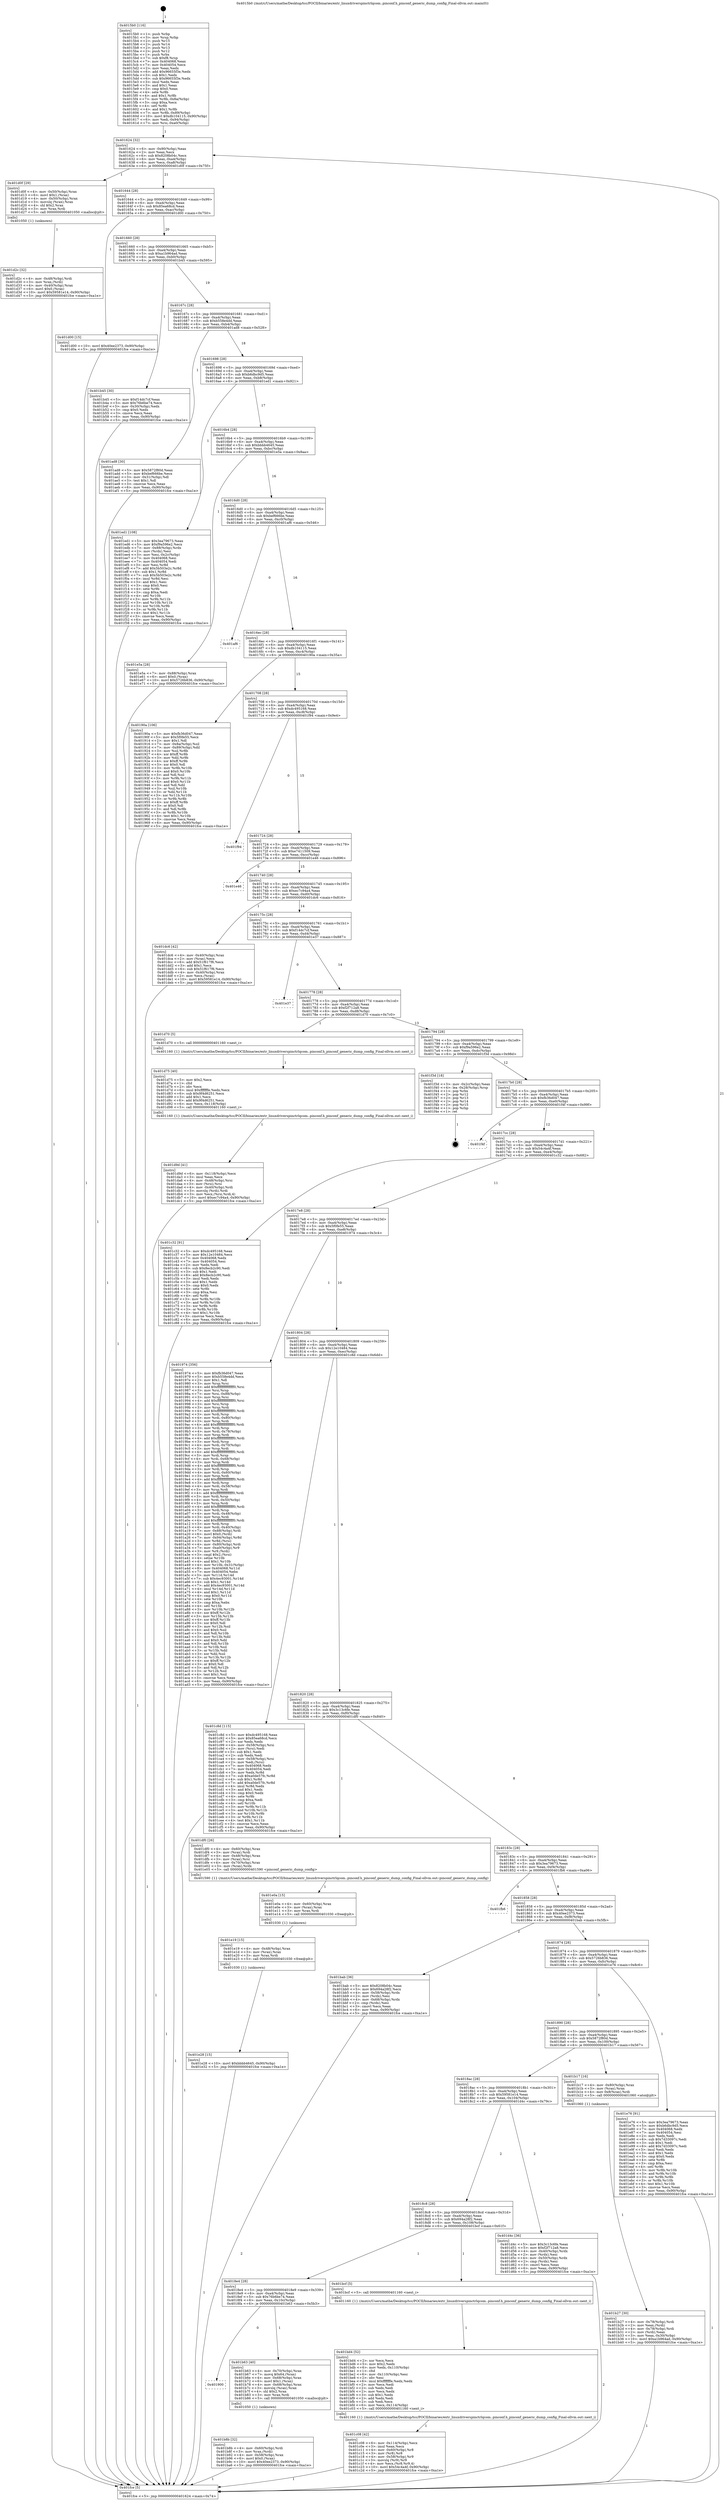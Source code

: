 digraph "0x4015b0" {
  label = "0x4015b0 (/mnt/c/Users/mathe/Desktop/tcc/POCII/binaries/extr_linuxdriverspinctrlqcom..pinconf.h_pinconf_generic_dump_config_Final-ollvm.out::main(0))"
  labelloc = "t"
  node[shape=record]

  Entry [label="",width=0.3,height=0.3,shape=circle,fillcolor=black,style=filled]
  "0x401624" [label="{
     0x401624 [32]\l
     | [instrs]\l
     &nbsp;&nbsp;0x401624 \<+6\>: mov -0x90(%rbp),%eax\l
     &nbsp;&nbsp;0x40162a \<+2\>: mov %eax,%ecx\l
     &nbsp;&nbsp;0x40162c \<+6\>: sub $0x8208b04c,%ecx\l
     &nbsp;&nbsp;0x401632 \<+6\>: mov %eax,-0xa4(%rbp)\l
     &nbsp;&nbsp;0x401638 \<+6\>: mov %ecx,-0xa8(%rbp)\l
     &nbsp;&nbsp;0x40163e \<+6\>: je 0000000000401d0f \<main+0x75f\>\l
  }"]
  "0x401d0f" [label="{
     0x401d0f [29]\l
     | [instrs]\l
     &nbsp;&nbsp;0x401d0f \<+4\>: mov -0x50(%rbp),%rax\l
     &nbsp;&nbsp;0x401d13 \<+6\>: movl $0x1,(%rax)\l
     &nbsp;&nbsp;0x401d19 \<+4\>: mov -0x50(%rbp),%rax\l
     &nbsp;&nbsp;0x401d1d \<+3\>: movslq (%rax),%rax\l
     &nbsp;&nbsp;0x401d20 \<+4\>: shl $0x2,%rax\l
     &nbsp;&nbsp;0x401d24 \<+3\>: mov %rax,%rdi\l
     &nbsp;&nbsp;0x401d27 \<+5\>: call 0000000000401050 \<malloc@plt\>\l
     | [calls]\l
     &nbsp;&nbsp;0x401050 \{1\} (unknown)\l
  }"]
  "0x401644" [label="{
     0x401644 [28]\l
     | [instrs]\l
     &nbsp;&nbsp;0x401644 \<+5\>: jmp 0000000000401649 \<main+0x99\>\l
     &nbsp;&nbsp;0x401649 \<+6\>: mov -0xa4(%rbp),%eax\l
     &nbsp;&nbsp;0x40164f \<+5\>: sub $0x85ea68cd,%eax\l
     &nbsp;&nbsp;0x401654 \<+6\>: mov %eax,-0xac(%rbp)\l
     &nbsp;&nbsp;0x40165a \<+6\>: je 0000000000401d00 \<main+0x750\>\l
  }"]
  Exit [label="",width=0.3,height=0.3,shape=circle,fillcolor=black,style=filled,peripheries=2]
  "0x401d00" [label="{
     0x401d00 [15]\l
     | [instrs]\l
     &nbsp;&nbsp;0x401d00 \<+10\>: movl $0x40ee2373,-0x90(%rbp)\l
     &nbsp;&nbsp;0x401d0a \<+5\>: jmp 0000000000401fce \<main+0xa1e\>\l
  }"]
  "0x401660" [label="{
     0x401660 [28]\l
     | [instrs]\l
     &nbsp;&nbsp;0x401660 \<+5\>: jmp 0000000000401665 \<main+0xb5\>\l
     &nbsp;&nbsp;0x401665 \<+6\>: mov -0xa4(%rbp),%eax\l
     &nbsp;&nbsp;0x40166b \<+5\>: sub $0xa1b964ad,%eax\l
     &nbsp;&nbsp;0x401670 \<+6\>: mov %eax,-0xb0(%rbp)\l
     &nbsp;&nbsp;0x401676 \<+6\>: je 0000000000401b45 \<main+0x595\>\l
  }"]
  "0x401e28" [label="{
     0x401e28 [15]\l
     | [instrs]\l
     &nbsp;&nbsp;0x401e28 \<+10\>: movl $0xbbbb4645,-0x90(%rbp)\l
     &nbsp;&nbsp;0x401e32 \<+5\>: jmp 0000000000401fce \<main+0xa1e\>\l
  }"]
  "0x401b45" [label="{
     0x401b45 [30]\l
     | [instrs]\l
     &nbsp;&nbsp;0x401b45 \<+5\>: mov $0xf14dc7cf,%eax\l
     &nbsp;&nbsp;0x401b4a \<+5\>: mov $0x76b6be74,%ecx\l
     &nbsp;&nbsp;0x401b4f \<+3\>: mov -0x30(%rbp),%edx\l
     &nbsp;&nbsp;0x401b52 \<+3\>: cmp $0x0,%edx\l
     &nbsp;&nbsp;0x401b55 \<+3\>: cmove %ecx,%eax\l
     &nbsp;&nbsp;0x401b58 \<+6\>: mov %eax,-0x90(%rbp)\l
     &nbsp;&nbsp;0x401b5e \<+5\>: jmp 0000000000401fce \<main+0xa1e\>\l
  }"]
  "0x40167c" [label="{
     0x40167c [28]\l
     | [instrs]\l
     &nbsp;&nbsp;0x40167c \<+5\>: jmp 0000000000401681 \<main+0xd1\>\l
     &nbsp;&nbsp;0x401681 \<+6\>: mov -0xa4(%rbp),%eax\l
     &nbsp;&nbsp;0x401687 \<+5\>: sub $0xb558e4dd,%eax\l
     &nbsp;&nbsp;0x40168c \<+6\>: mov %eax,-0xb4(%rbp)\l
     &nbsp;&nbsp;0x401692 \<+6\>: je 0000000000401ad8 \<main+0x528\>\l
  }"]
  "0x401e19" [label="{
     0x401e19 [15]\l
     | [instrs]\l
     &nbsp;&nbsp;0x401e19 \<+4\>: mov -0x48(%rbp),%rax\l
     &nbsp;&nbsp;0x401e1d \<+3\>: mov (%rax),%rax\l
     &nbsp;&nbsp;0x401e20 \<+3\>: mov %rax,%rdi\l
     &nbsp;&nbsp;0x401e23 \<+5\>: call 0000000000401030 \<free@plt\>\l
     | [calls]\l
     &nbsp;&nbsp;0x401030 \{1\} (unknown)\l
  }"]
  "0x401ad8" [label="{
     0x401ad8 [30]\l
     | [instrs]\l
     &nbsp;&nbsp;0x401ad8 \<+5\>: mov $0x5872f80d,%eax\l
     &nbsp;&nbsp;0x401add \<+5\>: mov $0xbef666be,%ecx\l
     &nbsp;&nbsp;0x401ae2 \<+3\>: mov -0x31(%rbp),%dl\l
     &nbsp;&nbsp;0x401ae5 \<+3\>: test $0x1,%dl\l
     &nbsp;&nbsp;0x401ae8 \<+3\>: cmovne %ecx,%eax\l
     &nbsp;&nbsp;0x401aeb \<+6\>: mov %eax,-0x90(%rbp)\l
     &nbsp;&nbsp;0x401af1 \<+5\>: jmp 0000000000401fce \<main+0xa1e\>\l
  }"]
  "0x401698" [label="{
     0x401698 [28]\l
     | [instrs]\l
     &nbsp;&nbsp;0x401698 \<+5\>: jmp 000000000040169d \<main+0xed\>\l
     &nbsp;&nbsp;0x40169d \<+6\>: mov -0xa4(%rbp),%eax\l
     &nbsp;&nbsp;0x4016a3 \<+5\>: sub $0xb6dbc9d5,%eax\l
     &nbsp;&nbsp;0x4016a8 \<+6\>: mov %eax,-0xb8(%rbp)\l
     &nbsp;&nbsp;0x4016ae \<+6\>: je 0000000000401ed1 \<main+0x921\>\l
  }"]
  "0x401e0a" [label="{
     0x401e0a [15]\l
     | [instrs]\l
     &nbsp;&nbsp;0x401e0a \<+4\>: mov -0x60(%rbp),%rax\l
     &nbsp;&nbsp;0x401e0e \<+3\>: mov (%rax),%rax\l
     &nbsp;&nbsp;0x401e11 \<+3\>: mov %rax,%rdi\l
     &nbsp;&nbsp;0x401e14 \<+5\>: call 0000000000401030 \<free@plt\>\l
     | [calls]\l
     &nbsp;&nbsp;0x401030 \{1\} (unknown)\l
  }"]
  "0x401ed1" [label="{
     0x401ed1 [108]\l
     | [instrs]\l
     &nbsp;&nbsp;0x401ed1 \<+5\>: mov $0x3ea79673,%eax\l
     &nbsp;&nbsp;0x401ed6 \<+5\>: mov $0xf9a596e2,%ecx\l
     &nbsp;&nbsp;0x401edb \<+7\>: mov -0x88(%rbp),%rdx\l
     &nbsp;&nbsp;0x401ee2 \<+2\>: mov (%rdx),%esi\l
     &nbsp;&nbsp;0x401ee4 \<+3\>: mov %esi,-0x2c(%rbp)\l
     &nbsp;&nbsp;0x401ee7 \<+7\>: mov 0x404068,%esi\l
     &nbsp;&nbsp;0x401eee \<+7\>: mov 0x404054,%edi\l
     &nbsp;&nbsp;0x401ef5 \<+3\>: mov %esi,%r8d\l
     &nbsp;&nbsp;0x401ef8 \<+7\>: add $0x5b503e2c,%r8d\l
     &nbsp;&nbsp;0x401eff \<+4\>: sub $0x1,%r8d\l
     &nbsp;&nbsp;0x401f03 \<+7\>: sub $0x5b503e2c,%r8d\l
     &nbsp;&nbsp;0x401f0a \<+4\>: imul %r8d,%esi\l
     &nbsp;&nbsp;0x401f0e \<+3\>: and $0x1,%esi\l
     &nbsp;&nbsp;0x401f11 \<+3\>: cmp $0x0,%esi\l
     &nbsp;&nbsp;0x401f14 \<+4\>: sete %r9b\l
     &nbsp;&nbsp;0x401f18 \<+3\>: cmp $0xa,%edi\l
     &nbsp;&nbsp;0x401f1b \<+4\>: setl %r10b\l
     &nbsp;&nbsp;0x401f1f \<+3\>: mov %r9b,%r11b\l
     &nbsp;&nbsp;0x401f22 \<+3\>: and %r10b,%r11b\l
     &nbsp;&nbsp;0x401f25 \<+3\>: xor %r10b,%r9b\l
     &nbsp;&nbsp;0x401f28 \<+3\>: or %r9b,%r11b\l
     &nbsp;&nbsp;0x401f2b \<+4\>: test $0x1,%r11b\l
     &nbsp;&nbsp;0x401f2f \<+3\>: cmovne %ecx,%eax\l
     &nbsp;&nbsp;0x401f32 \<+6\>: mov %eax,-0x90(%rbp)\l
     &nbsp;&nbsp;0x401f38 \<+5\>: jmp 0000000000401fce \<main+0xa1e\>\l
  }"]
  "0x4016b4" [label="{
     0x4016b4 [28]\l
     | [instrs]\l
     &nbsp;&nbsp;0x4016b4 \<+5\>: jmp 00000000004016b9 \<main+0x109\>\l
     &nbsp;&nbsp;0x4016b9 \<+6\>: mov -0xa4(%rbp),%eax\l
     &nbsp;&nbsp;0x4016bf \<+5\>: sub $0xbbbb4645,%eax\l
     &nbsp;&nbsp;0x4016c4 \<+6\>: mov %eax,-0xbc(%rbp)\l
     &nbsp;&nbsp;0x4016ca \<+6\>: je 0000000000401e5a \<main+0x8aa\>\l
  }"]
  "0x401d9d" [label="{
     0x401d9d [41]\l
     | [instrs]\l
     &nbsp;&nbsp;0x401d9d \<+6\>: mov -0x118(%rbp),%ecx\l
     &nbsp;&nbsp;0x401da3 \<+3\>: imul %eax,%ecx\l
     &nbsp;&nbsp;0x401da6 \<+4\>: mov -0x48(%rbp),%rsi\l
     &nbsp;&nbsp;0x401daa \<+3\>: mov (%rsi),%rsi\l
     &nbsp;&nbsp;0x401dad \<+4\>: mov -0x40(%rbp),%rdi\l
     &nbsp;&nbsp;0x401db1 \<+3\>: movslq (%rdi),%rdi\l
     &nbsp;&nbsp;0x401db4 \<+3\>: mov %ecx,(%rsi,%rdi,4)\l
     &nbsp;&nbsp;0x401db7 \<+10\>: movl $0xec7c94a4,-0x90(%rbp)\l
     &nbsp;&nbsp;0x401dc1 \<+5\>: jmp 0000000000401fce \<main+0xa1e\>\l
  }"]
  "0x401e5a" [label="{
     0x401e5a [28]\l
     | [instrs]\l
     &nbsp;&nbsp;0x401e5a \<+7\>: mov -0x88(%rbp),%rax\l
     &nbsp;&nbsp;0x401e61 \<+6\>: movl $0x0,(%rax)\l
     &nbsp;&nbsp;0x401e67 \<+10\>: movl $0x5726b836,-0x90(%rbp)\l
     &nbsp;&nbsp;0x401e71 \<+5\>: jmp 0000000000401fce \<main+0xa1e\>\l
  }"]
  "0x4016d0" [label="{
     0x4016d0 [28]\l
     | [instrs]\l
     &nbsp;&nbsp;0x4016d0 \<+5\>: jmp 00000000004016d5 \<main+0x125\>\l
     &nbsp;&nbsp;0x4016d5 \<+6\>: mov -0xa4(%rbp),%eax\l
     &nbsp;&nbsp;0x4016db \<+5\>: sub $0xbef666be,%eax\l
     &nbsp;&nbsp;0x4016e0 \<+6\>: mov %eax,-0xc0(%rbp)\l
     &nbsp;&nbsp;0x4016e6 \<+6\>: je 0000000000401af6 \<main+0x546\>\l
  }"]
  "0x401d75" [label="{
     0x401d75 [40]\l
     | [instrs]\l
     &nbsp;&nbsp;0x401d75 \<+5\>: mov $0x2,%ecx\l
     &nbsp;&nbsp;0x401d7a \<+1\>: cltd\l
     &nbsp;&nbsp;0x401d7b \<+2\>: idiv %ecx\l
     &nbsp;&nbsp;0x401d7d \<+6\>: imul $0xfffffffe,%edx,%ecx\l
     &nbsp;&nbsp;0x401d83 \<+6\>: sub $0x9f4d6251,%ecx\l
     &nbsp;&nbsp;0x401d89 \<+3\>: add $0x1,%ecx\l
     &nbsp;&nbsp;0x401d8c \<+6\>: add $0x9f4d6251,%ecx\l
     &nbsp;&nbsp;0x401d92 \<+6\>: mov %ecx,-0x118(%rbp)\l
     &nbsp;&nbsp;0x401d98 \<+5\>: call 0000000000401160 \<next_i\>\l
     | [calls]\l
     &nbsp;&nbsp;0x401160 \{1\} (/mnt/c/Users/mathe/Desktop/tcc/POCII/binaries/extr_linuxdriverspinctrlqcom..pinconf.h_pinconf_generic_dump_config_Final-ollvm.out::next_i)\l
  }"]
  "0x401af6" [label="{
     0x401af6\l
  }", style=dashed]
  "0x4016ec" [label="{
     0x4016ec [28]\l
     | [instrs]\l
     &nbsp;&nbsp;0x4016ec \<+5\>: jmp 00000000004016f1 \<main+0x141\>\l
     &nbsp;&nbsp;0x4016f1 \<+6\>: mov -0xa4(%rbp),%eax\l
     &nbsp;&nbsp;0x4016f7 \<+5\>: sub $0xdb104115,%eax\l
     &nbsp;&nbsp;0x4016fc \<+6\>: mov %eax,-0xc4(%rbp)\l
     &nbsp;&nbsp;0x401702 \<+6\>: je 000000000040190a \<main+0x35a\>\l
  }"]
  "0x401d2c" [label="{
     0x401d2c [32]\l
     | [instrs]\l
     &nbsp;&nbsp;0x401d2c \<+4\>: mov -0x48(%rbp),%rdi\l
     &nbsp;&nbsp;0x401d30 \<+3\>: mov %rax,(%rdi)\l
     &nbsp;&nbsp;0x401d33 \<+4\>: mov -0x40(%rbp),%rax\l
     &nbsp;&nbsp;0x401d37 \<+6\>: movl $0x0,(%rax)\l
     &nbsp;&nbsp;0x401d3d \<+10\>: movl $0x59581e14,-0x90(%rbp)\l
     &nbsp;&nbsp;0x401d47 \<+5\>: jmp 0000000000401fce \<main+0xa1e\>\l
  }"]
  "0x40190a" [label="{
     0x40190a [106]\l
     | [instrs]\l
     &nbsp;&nbsp;0x40190a \<+5\>: mov $0xfb36d047,%eax\l
     &nbsp;&nbsp;0x40190f \<+5\>: mov $0x5f0fe55,%ecx\l
     &nbsp;&nbsp;0x401914 \<+2\>: mov $0x1,%dl\l
     &nbsp;&nbsp;0x401916 \<+7\>: mov -0x8a(%rbp),%sil\l
     &nbsp;&nbsp;0x40191d \<+7\>: mov -0x89(%rbp),%dil\l
     &nbsp;&nbsp;0x401924 \<+3\>: mov %sil,%r8b\l
     &nbsp;&nbsp;0x401927 \<+4\>: xor $0xff,%r8b\l
     &nbsp;&nbsp;0x40192b \<+3\>: mov %dil,%r9b\l
     &nbsp;&nbsp;0x40192e \<+4\>: xor $0xff,%r9b\l
     &nbsp;&nbsp;0x401932 \<+3\>: xor $0x0,%dl\l
     &nbsp;&nbsp;0x401935 \<+3\>: mov %r8b,%r10b\l
     &nbsp;&nbsp;0x401938 \<+4\>: and $0x0,%r10b\l
     &nbsp;&nbsp;0x40193c \<+3\>: and %dl,%sil\l
     &nbsp;&nbsp;0x40193f \<+3\>: mov %r9b,%r11b\l
     &nbsp;&nbsp;0x401942 \<+4\>: and $0x0,%r11b\l
     &nbsp;&nbsp;0x401946 \<+3\>: and %dl,%dil\l
     &nbsp;&nbsp;0x401949 \<+3\>: or %sil,%r10b\l
     &nbsp;&nbsp;0x40194c \<+3\>: or %dil,%r11b\l
     &nbsp;&nbsp;0x40194f \<+3\>: xor %r11b,%r10b\l
     &nbsp;&nbsp;0x401952 \<+3\>: or %r9b,%r8b\l
     &nbsp;&nbsp;0x401955 \<+4\>: xor $0xff,%r8b\l
     &nbsp;&nbsp;0x401959 \<+3\>: or $0x0,%dl\l
     &nbsp;&nbsp;0x40195c \<+3\>: and %dl,%r8b\l
     &nbsp;&nbsp;0x40195f \<+3\>: or %r8b,%r10b\l
     &nbsp;&nbsp;0x401962 \<+4\>: test $0x1,%r10b\l
     &nbsp;&nbsp;0x401966 \<+3\>: cmovne %ecx,%eax\l
     &nbsp;&nbsp;0x401969 \<+6\>: mov %eax,-0x90(%rbp)\l
     &nbsp;&nbsp;0x40196f \<+5\>: jmp 0000000000401fce \<main+0xa1e\>\l
  }"]
  "0x401708" [label="{
     0x401708 [28]\l
     | [instrs]\l
     &nbsp;&nbsp;0x401708 \<+5\>: jmp 000000000040170d \<main+0x15d\>\l
     &nbsp;&nbsp;0x40170d \<+6\>: mov -0xa4(%rbp),%eax\l
     &nbsp;&nbsp;0x401713 \<+5\>: sub $0xdc495168,%eax\l
     &nbsp;&nbsp;0x401718 \<+6\>: mov %eax,-0xc8(%rbp)\l
     &nbsp;&nbsp;0x40171e \<+6\>: je 0000000000401f94 \<main+0x9e4\>\l
  }"]
  "0x401fce" [label="{
     0x401fce [5]\l
     | [instrs]\l
     &nbsp;&nbsp;0x401fce \<+5\>: jmp 0000000000401624 \<main+0x74\>\l
  }"]
  "0x4015b0" [label="{
     0x4015b0 [116]\l
     | [instrs]\l
     &nbsp;&nbsp;0x4015b0 \<+1\>: push %rbp\l
     &nbsp;&nbsp;0x4015b1 \<+3\>: mov %rsp,%rbp\l
     &nbsp;&nbsp;0x4015b4 \<+2\>: push %r15\l
     &nbsp;&nbsp;0x4015b6 \<+2\>: push %r14\l
     &nbsp;&nbsp;0x4015b8 \<+2\>: push %r13\l
     &nbsp;&nbsp;0x4015ba \<+2\>: push %r12\l
     &nbsp;&nbsp;0x4015bc \<+1\>: push %rbx\l
     &nbsp;&nbsp;0x4015bd \<+7\>: sub $0xf8,%rsp\l
     &nbsp;&nbsp;0x4015c4 \<+7\>: mov 0x404068,%eax\l
     &nbsp;&nbsp;0x4015cb \<+7\>: mov 0x404054,%ecx\l
     &nbsp;&nbsp;0x4015d2 \<+2\>: mov %eax,%edx\l
     &nbsp;&nbsp;0x4015d4 \<+6\>: add $0x96655f3e,%edx\l
     &nbsp;&nbsp;0x4015da \<+3\>: sub $0x1,%edx\l
     &nbsp;&nbsp;0x4015dd \<+6\>: sub $0x96655f3e,%edx\l
     &nbsp;&nbsp;0x4015e3 \<+3\>: imul %edx,%eax\l
     &nbsp;&nbsp;0x4015e6 \<+3\>: and $0x1,%eax\l
     &nbsp;&nbsp;0x4015e9 \<+3\>: cmp $0x0,%eax\l
     &nbsp;&nbsp;0x4015ec \<+4\>: sete %r8b\l
     &nbsp;&nbsp;0x4015f0 \<+4\>: and $0x1,%r8b\l
     &nbsp;&nbsp;0x4015f4 \<+7\>: mov %r8b,-0x8a(%rbp)\l
     &nbsp;&nbsp;0x4015fb \<+3\>: cmp $0xa,%ecx\l
     &nbsp;&nbsp;0x4015fe \<+4\>: setl %r8b\l
     &nbsp;&nbsp;0x401602 \<+4\>: and $0x1,%r8b\l
     &nbsp;&nbsp;0x401606 \<+7\>: mov %r8b,-0x89(%rbp)\l
     &nbsp;&nbsp;0x40160d \<+10\>: movl $0xdb104115,-0x90(%rbp)\l
     &nbsp;&nbsp;0x401617 \<+6\>: mov %edi,-0x94(%rbp)\l
     &nbsp;&nbsp;0x40161d \<+7\>: mov %rsi,-0xa0(%rbp)\l
  }"]
  "0x401c08" [label="{
     0x401c08 [42]\l
     | [instrs]\l
     &nbsp;&nbsp;0x401c08 \<+6\>: mov -0x114(%rbp),%ecx\l
     &nbsp;&nbsp;0x401c0e \<+3\>: imul %eax,%ecx\l
     &nbsp;&nbsp;0x401c11 \<+4\>: mov -0x60(%rbp),%r8\l
     &nbsp;&nbsp;0x401c15 \<+3\>: mov (%r8),%r8\l
     &nbsp;&nbsp;0x401c18 \<+4\>: mov -0x58(%rbp),%r9\l
     &nbsp;&nbsp;0x401c1c \<+3\>: movslq (%r9),%r9\l
     &nbsp;&nbsp;0x401c1f \<+4\>: mov %ecx,(%r8,%r9,4)\l
     &nbsp;&nbsp;0x401c23 \<+10\>: movl $0x54c4a4f,-0x90(%rbp)\l
     &nbsp;&nbsp;0x401c2d \<+5\>: jmp 0000000000401fce \<main+0xa1e\>\l
  }"]
  "0x401f94" [label="{
     0x401f94\l
  }", style=dashed]
  "0x401724" [label="{
     0x401724 [28]\l
     | [instrs]\l
     &nbsp;&nbsp;0x401724 \<+5\>: jmp 0000000000401729 \<main+0x179\>\l
     &nbsp;&nbsp;0x401729 \<+6\>: mov -0xa4(%rbp),%eax\l
     &nbsp;&nbsp;0x40172f \<+5\>: sub $0xe7411509,%eax\l
     &nbsp;&nbsp;0x401734 \<+6\>: mov %eax,-0xcc(%rbp)\l
     &nbsp;&nbsp;0x40173a \<+6\>: je 0000000000401e46 \<main+0x896\>\l
  }"]
  "0x401bd4" [label="{
     0x401bd4 [52]\l
     | [instrs]\l
     &nbsp;&nbsp;0x401bd4 \<+2\>: xor %ecx,%ecx\l
     &nbsp;&nbsp;0x401bd6 \<+5\>: mov $0x2,%edx\l
     &nbsp;&nbsp;0x401bdb \<+6\>: mov %edx,-0x110(%rbp)\l
     &nbsp;&nbsp;0x401be1 \<+1\>: cltd\l
     &nbsp;&nbsp;0x401be2 \<+6\>: mov -0x110(%rbp),%esi\l
     &nbsp;&nbsp;0x401be8 \<+2\>: idiv %esi\l
     &nbsp;&nbsp;0x401bea \<+6\>: imul $0xfffffffe,%edx,%edx\l
     &nbsp;&nbsp;0x401bf0 \<+2\>: mov %ecx,%edi\l
     &nbsp;&nbsp;0x401bf2 \<+2\>: sub %edx,%edi\l
     &nbsp;&nbsp;0x401bf4 \<+2\>: mov %ecx,%edx\l
     &nbsp;&nbsp;0x401bf6 \<+3\>: sub $0x1,%edx\l
     &nbsp;&nbsp;0x401bf9 \<+2\>: add %edx,%edi\l
     &nbsp;&nbsp;0x401bfb \<+2\>: sub %edi,%ecx\l
     &nbsp;&nbsp;0x401bfd \<+6\>: mov %ecx,-0x114(%rbp)\l
     &nbsp;&nbsp;0x401c03 \<+5\>: call 0000000000401160 \<next_i\>\l
     | [calls]\l
     &nbsp;&nbsp;0x401160 \{1\} (/mnt/c/Users/mathe/Desktop/tcc/POCII/binaries/extr_linuxdriverspinctrlqcom..pinconf.h_pinconf_generic_dump_config_Final-ollvm.out::next_i)\l
  }"]
  "0x401e46" [label="{
     0x401e46\l
  }", style=dashed]
  "0x401740" [label="{
     0x401740 [28]\l
     | [instrs]\l
     &nbsp;&nbsp;0x401740 \<+5\>: jmp 0000000000401745 \<main+0x195\>\l
     &nbsp;&nbsp;0x401745 \<+6\>: mov -0xa4(%rbp),%eax\l
     &nbsp;&nbsp;0x40174b \<+5\>: sub $0xec7c94a4,%eax\l
     &nbsp;&nbsp;0x401750 \<+6\>: mov %eax,-0xd0(%rbp)\l
     &nbsp;&nbsp;0x401756 \<+6\>: je 0000000000401dc6 \<main+0x816\>\l
  }"]
  "0x401b8b" [label="{
     0x401b8b [32]\l
     | [instrs]\l
     &nbsp;&nbsp;0x401b8b \<+4\>: mov -0x60(%rbp),%rdi\l
     &nbsp;&nbsp;0x401b8f \<+3\>: mov %rax,(%rdi)\l
     &nbsp;&nbsp;0x401b92 \<+4\>: mov -0x58(%rbp),%rax\l
     &nbsp;&nbsp;0x401b96 \<+6\>: movl $0x0,(%rax)\l
     &nbsp;&nbsp;0x401b9c \<+10\>: movl $0x40ee2373,-0x90(%rbp)\l
     &nbsp;&nbsp;0x401ba6 \<+5\>: jmp 0000000000401fce \<main+0xa1e\>\l
  }"]
  "0x401dc6" [label="{
     0x401dc6 [42]\l
     | [instrs]\l
     &nbsp;&nbsp;0x401dc6 \<+4\>: mov -0x40(%rbp),%rax\l
     &nbsp;&nbsp;0x401dca \<+2\>: mov (%rax),%ecx\l
     &nbsp;&nbsp;0x401dcc \<+6\>: add $0x51f617f6,%ecx\l
     &nbsp;&nbsp;0x401dd2 \<+3\>: add $0x1,%ecx\l
     &nbsp;&nbsp;0x401dd5 \<+6\>: sub $0x51f617f6,%ecx\l
     &nbsp;&nbsp;0x401ddb \<+4\>: mov -0x40(%rbp),%rax\l
     &nbsp;&nbsp;0x401ddf \<+2\>: mov %ecx,(%rax)\l
     &nbsp;&nbsp;0x401de1 \<+10\>: movl $0x59581e14,-0x90(%rbp)\l
     &nbsp;&nbsp;0x401deb \<+5\>: jmp 0000000000401fce \<main+0xa1e\>\l
  }"]
  "0x40175c" [label="{
     0x40175c [28]\l
     | [instrs]\l
     &nbsp;&nbsp;0x40175c \<+5\>: jmp 0000000000401761 \<main+0x1b1\>\l
     &nbsp;&nbsp;0x401761 \<+6\>: mov -0xa4(%rbp),%eax\l
     &nbsp;&nbsp;0x401767 \<+5\>: sub $0xf14dc7cf,%eax\l
     &nbsp;&nbsp;0x40176c \<+6\>: mov %eax,-0xd4(%rbp)\l
     &nbsp;&nbsp;0x401772 \<+6\>: je 0000000000401e37 \<main+0x887\>\l
  }"]
  "0x401900" [label="{
     0x401900\l
  }", style=dashed]
  "0x401e37" [label="{
     0x401e37\l
  }", style=dashed]
  "0x401778" [label="{
     0x401778 [28]\l
     | [instrs]\l
     &nbsp;&nbsp;0x401778 \<+5\>: jmp 000000000040177d \<main+0x1cd\>\l
     &nbsp;&nbsp;0x40177d \<+6\>: mov -0xa4(%rbp),%eax\l
     &nbsp;&nbsp;0x401783 \<+5\>: sub $0xf2f712a8,%eax\l
     &nbsp;&nbsp;0x401788 \<+6\>: mov %eax,-0xd8(%rbp)\l
     &nbsp;&nbsp;0x40178e \<+6\>: je 0000000000401d70 \<main+0x7c0\>\l
  }"]
  "0x401b63" [label="{
     0x401b63 [40]\l
     | [instrs]\l
     &nbsp;&nbsp;0x401b63 \<+4\>: mov -0x70(%rbp),%rax\l
     &nbsp;&nbsp;0x401b67 \<+7\>: movq $0x64,(%rax)\l
     &nbsp;&nbsp;0x401b6e \<+4\>: mov -0x68(%rbp),%rax\l
     &nbsp;&nbsp;0x401b72 \<+6\>: movl $0x1,(%rax)\l
     &nbsp;&nbsp;0x401b78 \<+4\>: mov -0x68(%rbp),%rax\l
     &nbsp;&nbsp;0x401b7c \<+3\>: movslq (%rax),%rax\l
     &nbsp;&nbsp;0x401b7f \<+4\>: shl $0x2,%rax\l
     &nbsp;&nbsp;0x401b83 \<+3\>: mov %rax,%rdi\l
     &nbsp;&nbsp;0x401b86 \<+5\>: call 0000000000401050 \<malloc@plt\>\l
     | [calls]\l
     &nbsp;&nbsp;0x401050 \{1\} (unknown)\l
  }"]
  "0x401d70" [label="{
     0x401d70 [5]\l
     | [instrs]\l
     &nbsp;&nbsp;0x401d70 \<+5\>: call 0000000000401160 \<next_i\>\l
     | [calls]\l
     &nbsp;&nbsp;0x401160 \{1\} (/mnt/c/Users/mathe/Desktop/tcc/POCII/binaries/extr_linuxdriverspinctrlqcom..pinconf.h_pinconf_generic_dump_config_Final-ollvm.out::next_i)\l
  }"]
  "0x401794" [label="{
     0x401794 [28]\l
     | [instrs]\l
     &nbsp;&nbsp;0x401794 \<+5\>: jmp 0000000000401799 \<main+0x1e9\>\l
     &nbsp;&nbsp;0x401799 \<+6\>: mov -0xa4(%rbp),%eax\l
     &nbsp;&nbsp;0x40179f \<+5\>: sub $0xf9a596e2,%eax\l
     &nbsp;&nbsp;0x4017a4 \<+6\>: mov %eax,-0xdc(%rbp)\l
     &nbsp;&nbsp;0x4017aa \<+6\>: je 0000000000401f3d \<main+0x98d\>\l
  }"]
  "0x4018e4" [label="{
     0x4018e4 [28]\l
     | [instrs]\l
     &nbsp;&nbsp;0x4018e4 \<+5\>: jmp 00000000004018e9 \<main+0x339\>\l
     &nbsp;&nbsp;0x4018e9 \<+6\>: mov -0xa4(%rbp),%eax\l
     &nbsp;&nbsp;0x4018ef \<+5\>: sub $0x76b6be74,%eax\l
     &nbsp;&nbsp;0x4018f4 \<+6\>: mov %eax,-0x10c(%rbp)\l
     &nbsp;&nbsp;0x4018fa \<+6\>: je 0000000000401b63 \<main+0x5b3\>\l
  }"]
  "0x401f3d" [label="{
     0x401f3d [18]\l
     | [instrs]\l
     &nbsp;&nbsp;0x401f3d \<+3\>: mov -0x2c(%rbp),%eax\l
     &nbsp;&nbsp;0x401f40 \<+4\>: lea -0x28(%rbp),%rsp\l
     &nbsp;&nbsp;0x401f44 \<+1\>: pop %rbx\l
     &nbsp;&nbsp;0x401f45 \<+2\>: pop %r12\l
     &nbsp;&nbsp;0x401f47 \<+2\>: pop %r13\l
     &nbsp;&nbsp;0x401f49 \<+2\>: pop %r14\l
     &nbsp;&nbsp;0x401f4b \<+2\>: pop %r15\l
     &nbsp;&nbsp;0x401f4d \<+1\>: pop %rbp\l
     &nbsp;&nbsp;0x401f4e \<+1\>: ret\l
  }"]
  "0x4017b0" [label="{
     0x4017b0 [28]\l
     | [instrs]\l
     &nbsp;&nbsp;0x4017b0 \<+5\>: jmp 00000000004017b5 \<main+0x205\>\l
     &nbsp;&nbsp;0x4017b5 \<+6\>: mov -0xa4(%rbp),%eax\l
     &nbsp;&nbsp;0x4017bb \<+5\>: sub $0xfb36d047,%eax\l
     &nbsp;&nbsp;0x4017c0 \<+6\>: mov %eax,-0xe0(%rbp)\l
     &nbsp;&nbsp;0x4017c6 \<+6\>: je 0000000000401f4f \<main+0x99f\>\l
  }"]
  "0x401bcf" [label="{
     0x401bcf [5]\l
     | [instrs]\l
     &nbsp;&nbsp;0x401bcf \<+5\>: call 0000000000401160 \<next_i\>\l
     | [calls]\l
     &nbsp;&nbsp;0x401160 \{1\} (/mnt/c/Users/mathe/Desktop/tcc/POCII/binaries/extr_linuxdriverspinctrlqcom..pinconf.h_pinconf_generic_dump_config_Final-ollvm.out::next_i)\l
  }"]
  "0x401f4f" [label="{
     0x401f4f\l
  }", style=dashed]
  "0x4017cc" [label="{
     0x4017cc [28]\l
     | [instrs]\l
     &nbsp;&nbsp;0x4017cc \<+5\>: jmp 00000000004017d1 \<main+0x221\>\l
     &nbsp;&nbsp;0x4017d1 \<+6\>: mov -0xa4(%rbp),%eax\l
     &nbsp;&nbsp;0x4017d7 \<+5\>: sub $0x54c4a4f,%eax\l
     &nbsp;&nbsp;0x4017dc \<+6\>: mov %eax,-0xe4(%rbp)\l
     &nbsp;&nbsp;0x4017e2 \<+6\>: je 0000000000401c32 \<main+0x682\>\l
  }"]
  "0x4018c8" [label="{
     0x4018c8 [28]\l
     | [instrs]\l
     &nbsp;&nbsp;0x4018c8 \<+5\>: jmp 00000000004018cd \<main+0x31d\>\l
     &nbsp;&nbsp;0x4018cd \<+6\>: mov -0xa4(%rbp),%eax\l
     &nbsp;&nbsp;0x4018d3 \<+5\>: sub $0x694a28f2,%eax\l
     &nbsp;&nbsp;0x4018d8 \<+6\>: mov %eax,-0x108(%rbp)\l
     &nbsp;&nbsp;0x4018de \<+6\>: je 0000000000401bcf \<main+0x61f\>\l
  }"]
  "0x401c32" [label="{
     0x401c32 [91]\l
     | [instrs]\l
     &nbsp;&nbsp;0x401c32 \<+5\>: mov $0xdc495168,%eax\l
     &nbsp;&nbsp;0x401c37 \<+5\>: mov $0x12e10484,%ecx\l
     &nbsp;&nbsp;0x401c3c \<+7\>: mov 0x404068,%edx\l
     &nbsp;&nbsp;0x401c43 \<+7\>: mov 0x404054,%esi\l
     &nbsp;&nbsp;0x401c4a \<+2\>: mov %edx,%edi\l
     &nbsp;&nbsp;0x401c4c \<+6\>: sub $0x8ecb2c90,%edi\l
     &nbsp;&nbsp;0x401c52 \<+3\>: sub $0x1,%edi\l
     &nbsp;&nbsp;0x401c55 \<+6\>: add $0x8ecb2c90,%edi\l
     &nbsp;&nbsp;0x401c5b \<+3\>: imul %edi,%edx\l
     &nbsp;&nbsp;0x401c5e \<+3\>: and $0x1,%edx\l
     &nbsp;&nbsp;0x401c61 \<+3\>: cmp $0x0,%edx\l
     &nbsp;&nbsp;0x401c64 \<+4\>: sete %r8b\l
     &nbsp;&nbsp;0x401c68 \<+3\>: cmp $0xa,%esi\l
     &nbsp;&nbsp;0x401c6b \<+4\>: setl %r9b\l
     &nbsp;&nbsp;0x401c6f \<+3\>: mov %r8b,%r10b\l
     &nbsp;&nbsp;0x401c72 \<+3\>: and %r9b,%r10b\l
     &nbsp;&nbsp;0x401c75 \<+3\>: xor %r9b,%r8b\l
     &nbsp;&nbsp;0x401c78 \<+3\>: or %r8b,%r10b\l
     &nbsp;&nbsp;0x401c7b \<+4\>: test $0x1,%r10b\l
     &nbsp;&nbsp;0x401c7f \<+3\>: cmovne %ecx,%eax\l
     &nbsp;&nbsp;0x401c82 \<+6\>: mov %eax,-0x90(%rbp)\l
     &nbsp;&nbsp;0x401c88 \<+5\>: jmp 0000000000401fce \<main+0xa1e\>\l
  }"]
  "0x4017e8" [label="{
     0x4017e8 [28]\l
     | [instrs]\l
     &nbsp;&nbsp;0x4017e8 \<+5\>: jmp 00000000004017ed \<main+0x23d\>\l
     &nbsp;&nbsp;0x4017ed \<+6\>: mov -0xa4(%rbp),%eax\l
     &nbsp;&nbsp;0x4017f3 \<+5\>: sub $0x5f0fe55,%eax\l
     &nbsp;&nbsp;0x4017f8 \<+6\>: mov %eax,-0xe8(%rbp)\l
     &nbsp;&nbsp;0x4017fe \<+6\>: je 0000000000401974 \<main+0x3c4\>\l
  }"]
  "0x401d4c" [label="{
     0x401d4c [36]\l
     | [instrs]\l
     &nbsp;&nbsp;0x401d4c \<+5\>: mov $0x3c13c6fe,%eax\l
     &nbsp;&nbsp;0x401d51 \<+5\>: mov $0xf2f712a8,%ecx\l
     &nbsp;&nbsp;0x401d56 \<+4\>: mov -0x40(%rbp),%rdx\l
     &nbsp;&nbsp;0x401d5a \<+2\>: mov (%rdx),%esi\l
     &nbsp;&nbsp;0x401d5c \<+4\>: mov -0x50(%rbp),%rdx\l
     &nbsp;&nbsp;0x401d60 \<+2\>: cmp (%rdx),%esi\l
     &nbsp;&nbsp;0x401d62 \<+3\>: cmovl %ecx,%eax\l
     &nbsp;&nbsp;0x401d65 \<+6\>: mov %eax,-0x90(%rbp)\l
     &nbsp;&nbsp;0x401d6b \<+5\>: jmp 0000000000401fce \<main+0xa1e\>\l
  }"]
  "0x401974" [label="{
     0x401974 [356]\l
     | [instrs]\l
     &nbsp;&nbsp;0x401974 \<+5\>: mov $0xfb36d047,%eax\l
     &nbsp;&nbsp;0x401979 \<+5\>: mov $0xb558e4dd,%ecx\l
     &nbsp;&nbsp;0x40197e \<+2\>: mov $0x1,%dl\l
     &nbsp;&nbsp;0x401980 \<+3\>: mov %rsp,%rsi\l
     &nbsp;&nbsp;0x401983 \<+4\>: add $0xfffffffffffffff0,%rsi\l
     &nbsp;&nbsp;0x401987 \<+3\>: mov %rsi,%rsp\l
     &nbsp;&nbsp;0x40198a \<+7\>: mov %rsi,-0x88(%rbp)\l
     &nbsp;&nbsp;0x401991 \<+3\>: mov %rsp,%rsi\l
     &nbsp;&nbsp;0x401994 \<+4\>: add $0xfffffffffffffff0,%rsi\l
     &nbsp;&nbsp;0x401998 \<+3\>: mov %rsi,%rsp\l
     &nbsp;&nbsp;0x40199b \<+3\>: mov %rsp,%rdi\l
     &nbsp;&nbsp;0x40199e \<+4\>: add $0xfffffffffffffff0,%rdi\l
     &nbsp;&nbsp;0x4019a2 \<+3\>: mov %rdi,%rsp\l
     &nbsp;&nbsp;0x4019a5 \<+4\>: mov %rdi,-0x80(%rbp)\l
     &nbsp;&nbsp;0x4019a9 \<+3\>: mov %rsp,%rdi\l
     &nbsp;&nbsp;0x4019ac \<+4\>: add $0xfffffffffffffff0,%rdi\l
     &nbsp;&nbsp;0x4019b0 \<+3\>: mov %rdi,%rsp\l
     &nbsp;&nbsp;0x4019b3 \<+4\>: mov %rdi,-0x78(%rbp)\l
     &nbsp;&nbsp;0x4019b7 \<+3\>: mov %rsp,%rdi\l
     &nbsp;&nbsp;0x4019ba \<+4\>: add $0xfffffffffffffff0,%rdi\l
     &nbsp;&nbsp;0x4019be \<+3\>: mov %rdi,%rsp\l
     &nbsp;&nbsp;0x4019c1 \<+4\>: mov %rdi,-0x70(%rbp)\l
     &nbsp;&nbsp;0x4019c5 \<+3\>: mov %rsp,%rdi\l
     &nbsp;&nbsp;0x4019c8 \<+4\>: add $0xfffffffffffffff0,%rdi\l
     &nbsp;&nbsp;0x4019cc \<+3\>: mov %rdi,%rsp\l
     &nbsp;&nbsp;0x4019cf \<+4\>: mov %rdi,-0x68(%rbp)\l
     &nbsp;&nbsp;0x4019d3 \<+3\>: mov %rsp,%rdi\l
     &nbsp;&nbsp;0x4019d6 \<+4\>: add $0xfffffffffffffff0,%rdi\l
     &nbsp;&nbsp;0x4019da \<+3\>: mov %rdi,%rsp\l
     &nbsp;&nbsp;0x4019dd \<+4\>: mov %rdi,-0x60(%rbp)\l
     &nbsp;&nbsp;0x4019e1 \<+3\>: mov %rsp,%rdi\l
     &nbsp;&nbsp;0x4019e4 \<+4\>: add $0xfffffffffffffff0,%rdi\l
     &nbsp;&nbsp;0x4019e8 \<+3\>: mov %rdi,%rsp\l
     &nbsp;&nbsp;0x4019eb \<+4\>: mov %rdi,-0x58(%rbp)\l
     &nbsp;&nbsp;0x4019ef \<+3\>: mov %rsp,%rdi\l
     &nbsp;&nbsp;0x4019f2 \<+4\>: add $0xfffffffffffffff0,%rdi\l
     &nbsp;&nbsp;0x4019f6 \<+3\>: mov %rdi,%rsp\l
     &nbsp;&nbsp;0x4019f9 \<+4\>: mov %rdi,-0x50(%rbp)\l
     &nbsp;&nbsp;0x4019fd \<+3\>: mov %rsp,%rdi\l
     &nbsp;&nbsp;0x401a00 \<+4\>: add $0xfffffffffffffff0,%rdi\l
     &nbsp;&nbsp;0x401a04 \<+3\>: mov %rdi,%rsp\l
     &nbsp;&nbsp;0x401a07 \<+4\>: mov %rdi,-0x48(%rbp)\l
     &nbsp;&nbsp;0x401a0b \<+3\>: mov %rsp,%rdi\l
     &nbsp;&nbsp;0x401a0e \<+4\>: add $0xfffffffffffffff0,%rdi\l
     &nbsp;&nbsp;0x401a12 \<+3\>: mov %rdi,%rsp\l
     &nbsp;&nbsp;0x401a15 \<+4\>: mov %rdi,-0x40(%rbp)\l
     &nbsp;&nbsp;0x401a19 \<+7\>: mov -0x88(%rbp),%rdi\l
     &nbsp;&nbsp;0x401a20 \<+6\>: movl $0x0,(%rdi)\l
     &nbsp;&nbsp;0x401a26 \<+7\>: mov -0x94(%rbp),%r8d\l
     &nbsp;&nbsp;0x401a2d \<+3\>: mov %r8d,(%rsi)\l
     &nbsp;&nbsp;0x401a30 \<+4\>: mov -0x80(%rbp),%rdi\l
     &nbsp;&nbsp;0x401a34 \<+7\>: mov -0xa0(%rbp),%r9\l
     &nbsp;&nbsp;0x401a3b \<+3\>: mov %r9,(%rdi)\l
     &nbsp;&nbsp;0x401a3e \<+3\>: cmpl $0x2,(%rsi)\l
     &nbsp;&nbsp;0x401a41 \<+4\>: setne %r10b\l
     &nbsp;&nbsp;0x401a45 \<+4\>: and $0x1,%r10b\l
     &nbsp;&nbsp;0x401a49 \<+4\>: mov %r10b,-0x31(%rbp)\l
     &nbsp;&nbsp;0x401a4d \<+8\>: mov 0x404068,%r11d\l
     &nbsp;&nbsp;0x401a55 \<+7\>: mov 0x404054,%ebx\l
     &nbsp;&nbsp;0x401a5c \<+3\>: mov %r11d,%r14d\l
     &nbsp;&nbsp;0x401a5f \<+7\>: sub $0x4ec93001,%r14d\l
     &nbsp;&nbsp;0x401a66 \<+4\>: sub $0x1,%r14d\l
     &nbsp;&nbsp;0x401a6a \<+7\>: add $0x4ec93001,%r14d\l
     &nbsp;&nbsp;0x401a71 \<+4\>: imul %r14d,%r11d\l
     &nbsp;&nbsp;0x401a75 \<+4\>: and $0x1,%r11d\l
     &nbsp;&nbsp;0x401a79 \<+4\>: cmp $0x0,%r11d\l
     &nbsp;&nbsp;0x401a7d \<+4\>: sete %r10b\l
     &nbsp;&nbsp;0x401a81 \<+3\>: cmp $0xa,%ebx\l
     &nbsp;&nbsp;0x401a84 \<+4\>: setl %r15b\l
     &nbsp;&nbsp;0x401a88 \<+3\>: mov %r10b,%r12b\l
     &nbsp;&nbsp;0x401a8b \<+4\>: xor $0xff,%r12b\l
     &nbsp;&nbsp;0x401a8f \<+3\>: mov %r15b,%r13b\l
     &nbsp;&nbsp;0x401a92 \<+4\>: xor $0xff,%r13b\l
     &nbsp;&nbsp;0x401a96 \<+3\>: xor $0x0,%dl\l
     &nbsp;&nbsp;0x401a99 \<+3\>: mov %r12b,%sil\l
     &nbsp;&nbsp;0x401a9c \<+4\>: and $0x0,%sil\l
     &nbsp;&nbsp;0x401aa0 \<+3\>: and %dl,%r10b\l
     &nbsp;&nbsp;0x401aa3 \<+3\>: mov %r13b,%dil\l
     &nbsp;&nbsp;0x401aa6 \<+4\>: and $0x0,%dil\l
     &nbsp;&nbsp;0x401aaa \<+3\>: and %dl,%r15b\l
     &nbsp;&nbsp;0x401aad \<+3\>: or %r10b,%sil\l
     &nbsp;&nbsp;0x401ab0 \<+3\>: or %r15b,%dil\l
     &nbsp;&nbsp;0x401ab3 \<+3\>: xor %dil,%sil\l
     &nbsp;&nbsp;0x401ab6 \<+3\>: or %r13b,%r12b\l
     &nbsp;&nbsp;0x401ab9 \<+4\>: xor $0xff,%r12b\l
     &nbsp;&nbsp;0x401abd \<+3\>: or $0x0,%dl\l
     &nbsp;&nbsp;0x401ac0 \<+3\>: and %dl,%r12b\l
     &nbsp;&nbsp;0x401ac3 \<+3\>: or %r12b,%sil\l
     &nbsp;&nbsp;0x401ac6 \<+4\>: test $0x1,%sil\l
     &nbsp;&nbsp;0x401aca \<+3\>: cmovne %ecx,%eax\l
     &nbsp;&nbsp;0x401acd \<+6\>: mov %eax,-0x90(%rbp)\l
     &nbsp;&nbsp;0x401ad3 \<+5\>: jmp 0000000000401fce \<main+0xa1e\>\l
  }"]
  "0x401804" [label="{
     0x401804 [28]\l
     | [instrs]\l
     &nbsp;&nbsp;0x401804 \<+5\>: jmp 0000000000401809 \<main+0x259\>\l
     &nbsp;&nbsp;0x401809 \<+6\>: mov -0xa4(%rbp),%eax\l
     &nbsp;&nbsp;0x40180f \<+5\>: sub $0x12e10484,%eax\l
     &nbsp;&nbsp;0x401814 \<+6\>: mov %eax,-0xec(%rbp)\l
     &nbsp;&nbsp;0x40181a \<+6\>: je 0000000000401c8d \<main+0x6dd\>\l
  }"]
  "0x401b27" [label="{
     0x401b27 [30]\l
     | [instrs]\l
     &nbsp;&nbsp;0x401b27 \<+4\>: mov -0x78(%rbp),%rdi\l
     &nbsp;&nbsp;0x401b2b \<+2\>: mov %eax,(%rdi)\l
     &nbsp;&nbsp;0x401b2d \<+4\>: mov -0x78(%rbp),%rdi\l
     &nbsp;&nbsp;0x401b31 \<+2\>: mov (%rdi),%eax\l
     &nbsp;&nbsp;0x401b33 \<+3\>: mov %eax,-0x30(%rbp)\l
     &nbsp;&nbsp;0x401b36 \<+10\>: movl $0xa1b964ad,-0x90(%rbp)\l
     &nbsp;&nbsp;0x401b40 \<+5\>: jmp 0000000000401fce \<main+0xa1e\>\l
  }"]
  "0x4018ac" [label="{
     0x4018ac [28]\l
     | [instrs]\l
     &nbsp;&nbsp;0x4018ac \<+5\>: jmp 00000000004018b1 \<main+0x301\>\l
     &nbsp;&nbsp;0x4018b1 \<+6\>: mov -0xa4(%rbp),%eax\l
     &nbsp;&nbsp;0x4018b7 \<+5\>: sub $0x59581e14,%eax\l
     &nbsp;&nbsp;0x4018bc \<+6\>: mov %eax,-0x104(%rbp)\l
     &nbsp;&nbsp;0x4018c2 \<+6\>: je 0000000000401d4c \<main+0x79c\>\l
  }"]
  "0x401c8d" [label="{
     0x401c8d [115]\l
     | [instrs]\l
     &nbsp;&nbsp;0x401c8d \<+5\>: mov $0xdc495168,%eax\l
     &nbsp;&nbsp;0x401c92 \<+5\>: mov $0x85ea68cd,%ecx\l
     &nbsp;&nbsp;0x401c97 \<+2\>: xor %edx,%edx\l
     &nbsp;&nbsp;0x401c99 \<+4\>: mov -0x58(%rbp),%rsi\l
     &nbsp;&nbsp;0x401c9d \<+2\>: mov (%rsi),%edi\l
     &nbsp;&nbsp;0x401c9f \<+3\>: sub $0x1,%edx\l
     &nbsp;&nbsp;0x401ca2 \<+2\>: sub %edx,%edi\l
     &nbsp;&nbsp;0x401ca4 \<+4\>: mov -0x58(%rbp),%rsi\l
     &nbsp;&nbsp;0x401ca8 \<+2\>: mov %edi,(%rsi)\l
     &nbsp;&nbsp;0x401caa \<+7\>: mov 0x404068,%edx\l
     &nbsp;&nbsp;0x401cb1 \<+7\>: mov 0x404054,%edi\l
     &nbsp;&nbsp;0x401cb8 \<+3\>: mov %edx,%r8d\l
     &nbsp;&nbsp;0x401cbb \<+7\>: sub $0xa0de57fc,%r8d\l
     &nbsp;&nbsp;0x401cc2 \<+4\>: sub $0x1,%r8d\l
     &nbsp;&nbsp;0x401cc6 \<+7\>: add $0xa0de57fc,%r8d\l
     &nbsp;&nbsp;0x401ccd \<+4\>: imul %r8d,%edx\l
     &nbsp;&nbsp;0x401cd1 \<+3\>: and $0x1,%edx\l
     &nbsp;&nbsp;0x401cd4 \<+3\>: cmp $0x0,%edx\l
     &nbsp;&nbsp;0x401cd7 \<+4\>: sete %r9b\l
     &nbsp;&nbsp;0x401cdb \<+3\>: cmp $0xa,%edi\l
     &nbsp;&nbsp;0x401cde \<+4\>: setl %r10b\l
     &nbsp;&nbsp;0x401ce2 \<+3\>: mov %r9b,%r11b\l
     &nbsp;&nbsp;0x401ce5 \<+3\>: and %r10b,%r11b\l
     &nbsp;&nbsp;0x401ce8 \<+3\>: xor %r10b,%r9b\l
     &nbsp;&nbsp;0x401ceb \<+3\>: or %r9b,%r11b\l
     &nbsp;&nbsp;0x401cee \<+4\>: test $0x1,%r11b\l
     &nbsp;&nbsp;0x401cf2 \<+3\>: cmovne %ecx,%eax\l
     &nbsp;&nbsp;0x401cf5 \<+6\>: mov %eax,-0x90(%rbp)\l
     &nbsp;&nbsp;0x401cfb \<+5\>: jmp 0000000000401fce \<main+0xa1e\>\l
  }"]
  "0x401820" [label="{
     0x401820 [28]\l
     | [instrs]\l
     &nbsp;&nbsp;0x401820 \<+5\>: jmp 0000000000401825 \<main+0x275\>\l
     &nbsp;&nbsp;0x401825 \<+6\>: mov -0xa4(%rbp),%eax\l
     &nbsp;&nbsp;0x40182b \<+5\>: sub $0x3c13c6fe,%eax\l
     &nbsp;&nbsp;0x401830 \<+6\>: mov %eax,-0xf0(%rbp)\l
     &nbsp;&nbsp;0x401836 \<+6\>: je 0000000000401df0 \<main+0x840\>\l
  }"]
  "0x401b17" [label="{
     0x401b17 [16]\l
     | [instrs]\l
     &nbsp;&nbsp;0x401b17 \<+4\>: mov -0x80(%rbp),%rax\l
     &nbsp;&nbsp;0x401b1b \<+3\>: mov (%rax),%rax\l
     &nbsp;&nbsp;0x401b1e \<+4\>: mov 0x8(%rax),%rdi\l
     &nbsp;&nbsp;0x401b22 \<+5\>: call 0000000000401060 \<atoi@plt\>\l
     | [calls]\l
     &nbsp;&nbsp;0x401060 \{1\} (unknown)\l
  }"]
  "0x401df0" [label="{
     0x401df0 [26]\l
     | [instrs]\l
     &nbsp;&nbsp;0x401df0 \<+4\>: mov -0x60(%rbp),%rax\l
     &nbsp;&nbsp;0x401df4 \<+3\>: mov (%rax),%rdi\l
     &nbsp;&nbsp;0x401df7 \<+4\>: mov -0x48(%rbp),%rax\l
     &nbsp;&nbsp;0x401dfb \<+3\>: mov (%rax),%rsi\l
     &nbsp;&nbsp;0x401dfe \<+4\>: mov -0x70(%rbp),%rax\l
     &nbsp;&nbsp;0x401e02 \<+3\>: mov (%rax),%rdx\l
     &nbsp;&nbsp;0x401e05 \<+5\>: call 0000000000401590 \<pinconf_generic_dump_config\>\l
     | [calls]\l
     &nbsp;&nbsp;0x401590 \{1\} (/mnt/c/Users/mathe/Desktop/tcc/POCII/binaries/extr_linuxdriverspinctrlqcom..pinconf.h_pinconf_generic_dump_config_Final-ollvm.out::pinconf_generic_dump_config)\l
  }"]
  "0x40183c" [label="{
     0x40183c [28]\l
     | [instrs]\l
     &nbsp;&nbsp;0x40183c \<+5\>: jmp 0000000000401841 \<main+0x291\>\l
     &nbsp;&nbsp;0x401841 \<+6\>: mov -0xa4(%rbp),%eax\l
     &nbsp;&nbsp;0x401847 \<+5\>: sub $0x3ea79673,%eax\l
     &nbsp;&nbsp;0x40184c \<+6\>: mov %eax,-0xf4(%rbp)\l
     &nbsp;&nbsp;0x401852 \<+6\>: je 0000000000401fb6 \<main+0xa06\>\l
  }"]
  "0x401890" [label="{
     0x401890 [28]\l
     | [instrs]\l
     &nbsp;&nbsp;0x401890 \<+5\>: jmp 0000000000401895 \<main+0x2e5\>\l
     &nbsp;&nbsp;0x401895 \<+6\>: mov -0xa4(%rbp),%eax\l
     &nbsp;&nbsp;0x40189b \<+5\>: sub $0x5872f80d,%eax\l
     &nbsp;&nbsp;0x4018a0 \<+6\>: mov %eax,-0x100(%rbp)\l
     &nbsp;&nbsp;0x4018a6 \<+6\>: je 0000000000401b17 \<main+0x567\>\l
  }"]
  "0x401fb6" [label="{
     0x401fb6\l
  }", style=dashed]
  "0x401858" [label="{
     0x401858 [28]\l
     | [instrs]\l
     &nbsp;&nbsp;0x401858 \<+5\>: jmp 000000000040185d \<main+0x2ad\>\l
     &nbsp;&nbsp;0x40185d \<+6\>: mov -0xa4(%rbp),%eax\l
     &nbsp;&nbsp;0x401863 \<+5\>: sub $0x40ee2373,%eax\l
     &nbsp;&nbsp;0x401868 \<+6\>: mov %eax,-0xf8(%rbp)\l
     &nbsp;&nbsp;0x40186e \<+6\>: je 0000000000401bab \<main+0x5fb\>\l
  }"]
  "0x401e76" [label="{
     0x401e76 [91]\l
     | [instrs]\l
     &nbsp;&nbsp;0x401e76 \<+5\>: mov $0x3ea79673,%eax\l
     &nbsp;&nbsp;0x401e7b \<+5\>: mov $0xb6dbc9d5,%ecx\l
     &nbsp;&nbsp;0x401e80 \<+7\>: mov 0x404068,%edx\l
     &nbsp;&nbsp;0x401e87 \<+7\>: mov 0x404054,%esi\l
     &nbsp;&nbsp;0x401e8e \<+2\>: mov %edx,%edi\l
     &nbsp;&nbsp;0x401e90 \<+6\>: sub $0x7d33097c,%edi\l
     &nbsp;&nbsp;0x401e96 \<+3\>: sub $0x1,%edi\l
     &nbsp;&nbsp;0x401e99 \<+6\>: add $0x7d33097c,%edi\l
     &nbsp;&nbsp;0x401e9f \<+3\>: imul %edi,%edx\l
     &nbsp;&nbsp;0x401ea2 \<+3\>: and $0x1,%edx\l
     &nbsp;&nbsp;0x401ea5 \<+3\>: cmp $0x0,%edx\l
     &nbsp;&nbsp;0x401ea8 \<+4\>: sete %r8b\l
     &nbsp;&nbsp;0x401eac \<+3\>: cmp $0xa,%esi\l
     &nbsp;&nbsp;0x401eaf \<+4\>: setl %r9b\l
     &nbsp;&nbsp;0x401eb3 \<+3\>: mov %r8b,%r10b\l
     &nbsp;&nbsp;0x401eb6 \<+3\>: and %r9b,%r10b\l
     &nbsp;&nbsp;0x401eb9 \<+3\>: xor %r9b,%r8b\l
     &nbsp;&nbsp;0x401ebc \<+3\>: or %r8b,%r10b\l
     &nbsp;&nbsp;0x401ebf \<+4\>: test $0x1,%r10b\l
     &nbsp;&nbsp;0x401ec3 \<+3\>: cmovne %ecx,%eax\l
     &nbsp;&nbsp;0x401ec6 \<+6\>: mov %eax,-0x90(%rbp)\l
     &nbsp;&nbsp;0x401ecc \<+5\>: jmp 0000000000401fce \<main+0xa1e\>\l
  }"]
  "0x401bab" [label="{
     0x401bab [36]\l
     | [instrs]\l
     &nbsp;&nbsp;0x401bab \<+5\>: mov $0x8208b04c,%eax\l
     &nbsp;&nbsp;0x401bb0 \<+5\>: mov $0x694a28f2,%ecx\l
     &nbsp;&nbsp;0x401bb5 \<+4\>: mov -0x58(%rbp),%rdx\l
     &nbsp;&nbsp;0x401bb9 \<+2\>: mov (%rdx),%esi\l
     &nbsp;&nbsp;0x401bbb \<+4\>: mov -0x68(%rbp),%rdx\l
     &nbsp;&nbsp;0x401bbf \<+2\>: cmp (%rdx),%esi\l
     &nbsp;&nbsp;0x401bc1 \<+3\>: cmovl %ecx,%eax\l
     &nbsp;&nbsp;0x401bc4 \<+6\>: mov %eax,-0x90(%rbp)\l
     &nbsp;&nbsp;0x401bca \<+5\>: jmp 0000000000401fce \<main+0xa1e\>\l
  }"]
  "0x401874" [label="{
     0x401874 [28]\l
     | [instrs]\l
     &nbsp;&nbsp;0x401874 \<+5\>: jmp 0000000000401879 \<main+0x2c9\>\l
     &nbsp;&nbsp;0x401879 \<+6\>: mov -0xa4(%rbp),%eax\l
     &nbsp;&nbsp;0x40187f \<+5\>: sub $0x5726b836,%eax\l
     &nbsp;&nbsp;0x401884 \<+6\>: mov %eax,-0xfc(%rbp)\l
     &nbsp;&nbsp;0x40188a \<+6\>: je 0000000000401e76 \<main+0x8c6\>\l
  }"]
  Entry -> "0x4015b0" [label=" 1"]
  "0x401624" -> "0x401d0f" [label=" 1"]
  "0x401624" -> "0x401644" [label=" 21"]
  "0x401f3d" -> Exit [label=" 1"]
  "0x401644" -> "0x401d00" [label=" 1"]
  "0x401644" -> "0x401660" [label=" 20"]
  "0x401ed1" -> "0x401fce" [label=" 1"]
  "0x401660" -> "0x401b45" [label=" 1"]
  "0x401660" -> "0x40167c" [label=" 19"]
  "0x401e76" -> "0x401fce" [label=" 1"]
  "0x40167c" -> "0x401ad8" [label=" 1"]
  "0x40167c" -> "0x401698" [label=" 18"]
  "0x401e5a" -> "0x401fce" [label=" 1"]
  "0x401698" -> "0x401ed1" [label=" 1"]
  "0x401698" -> "0x4016b4" [label=" 17"]
  "0x401e28" -> "0x401fce" [label=" 1"]
  "0x4016b4" -> "0x401e5a" [label=" 1"]
  "0x4016b4" -> "0x4016d0" [label=" 16"]
  "0x401e19" -> "0x401e28" [label=" 1"]
  "0x4016d0" -> "0x401af6" [label=" 0"]
  "0x4016d0" -> "0x4016ec" [label=" 16"]
  "0x401e0a" -> "0x401e19" [label=" 1"]
  "0x4016ec" -> "0x40190a" [label=" 1"]
  "0x4016ec" -> "0x401708" [label=" 15"]
  "0x40190a" -> "0x401fce" [label=" 1"]
  "0x4015b0" -> "0x401624" [label=" 1"]
  "0x401fce" -> "0x401624" [label=" 21"]
  "0x401df0" -> "0x401e0a" [label=" 1"]
  "0x401708" -> "0x401f94" [label=" 0"]
  "0x401708" -> "0x401724" [label=" 15"]
  "0x401dc6" -> "0x401fce" [label=" 1"]
  "0x401724" -> "0x401e46" [label=" 0"]
  "0x401724" -> "0x401740" [label=" 15"]
  "0x401d9d" -> "0x401fce" [label=" 1"]
  "0x401740" -> "0x401dc6" [label=" 1"]
  "0x401740" -> "0x40175c" [label=" 14"]
  "0x401d75" -> "0x401d9d" [label=" 1"]
  "0x40175c" -> "0x401e37" [label=" 0"]
  "0x40175c" -> "0x401778" [label=" 14"]
  "0x401d70" -> "0x401d75" [label=" 1"]
  "0x401778" -> "0x401d70" [label=" 1"]
  "0x401778" -> "0x401794" [label=" 13"]
  "0x401d4c" -> "0x401fce" [label=" 2"]
  "0x401794" -> "0x401f3d" [label=" 1"]
  "0x401794" -> "0x4017b0" [label=" 12"]
  "0x401d0f" -> "0x401d2c" [label=" 1"]
  "0x4017b0" -> "0x401f4f" [label=" 0"]
  "0x4017b0" -> "0x4017cc" [label=" 12"]
  "0x401d00" -> "0x401fce" [label=" 1"]
  "0x4017cc" -> "0x401c32" [label=" 1"]
  "0x4017cc" -> "0x4017e8" [label=" 11"]
  "0x401c32" -> "0x401fce" [label=" 1"]
  "0x4017e8" -> "0x401974" [label=" 1"]
  "0x4017e8" -> "0x401804" [label=" 10"]
  "0x401c08" -> "0x401fce" [label=" 1"]
  "0x401974" -> "0x401fce" [label=" 1"]
  "0x401ad8" -> "0x401fce" [label=" 1"]
  "0x401bcf" -> "0x401bd4" [label=" 1"]
  "0x401804" -> "0x401c8d" [label=" 1"]
  "0x401804" -> "0x401820" [label=" 9"]
  "0x401bab" -> "0x401fce" [label=" 2"]
  "0x401820" -> "0x401df0" [label=" 1"]
  "0x401820" -> "0x40183c" [label=" 8"]
  "0x401b8b" -> "0x401fce" [label=" 1"]
  "0x40183c" -> "0x401fb6" [label=" 0"]
  "0x40183c" -> "0x401858" [label=" 8"]
  "0x4018e4" -> "0x401900" [label=" 0"]
  "0x401858" -> "0x401bab" [label=" 2"]
  "0x401858" -> "0x401874" [label=" 6"]
  "0x4018e4" -> "0x401b63" [label=" 1"]
  "0x401874" -> "0x401e76" [label=" 1"]
  "0x401874" -> "0x401890" [label=" 5"]
  "0x401b63" -> "0x401b8b" [label=" 1"]
  "0x401890" -> "0x401b17" [label=" 1"]
  "0x401890" -> "0x4018ac" [label=" 4"]
  "0x401b17" -> "0x401b27" [label=" 1"]
  "0x401b27" -> "0x401fce" [label=" 1"]
  "0x401b45" -> "0x401fce" [label=" 1"]
  "0x401bd4" -> "0x401c08" [label=" 1"]
  "0x4018ac" -> "0x401d4c" [label=" 2"]
  "0x4018ac" -> "0x4018c8" [label=" 2"]
  "0x401c8d" -> "0x401fce" [label=" 1"]
  "0x4018c8" -> "0x401bcf" [label=" 1"]
  "0x4018c8" -> "0x4018e4" [label=" 1"]
  "0x401d2c" -> "0x401fce" [label=" 1"]
}
